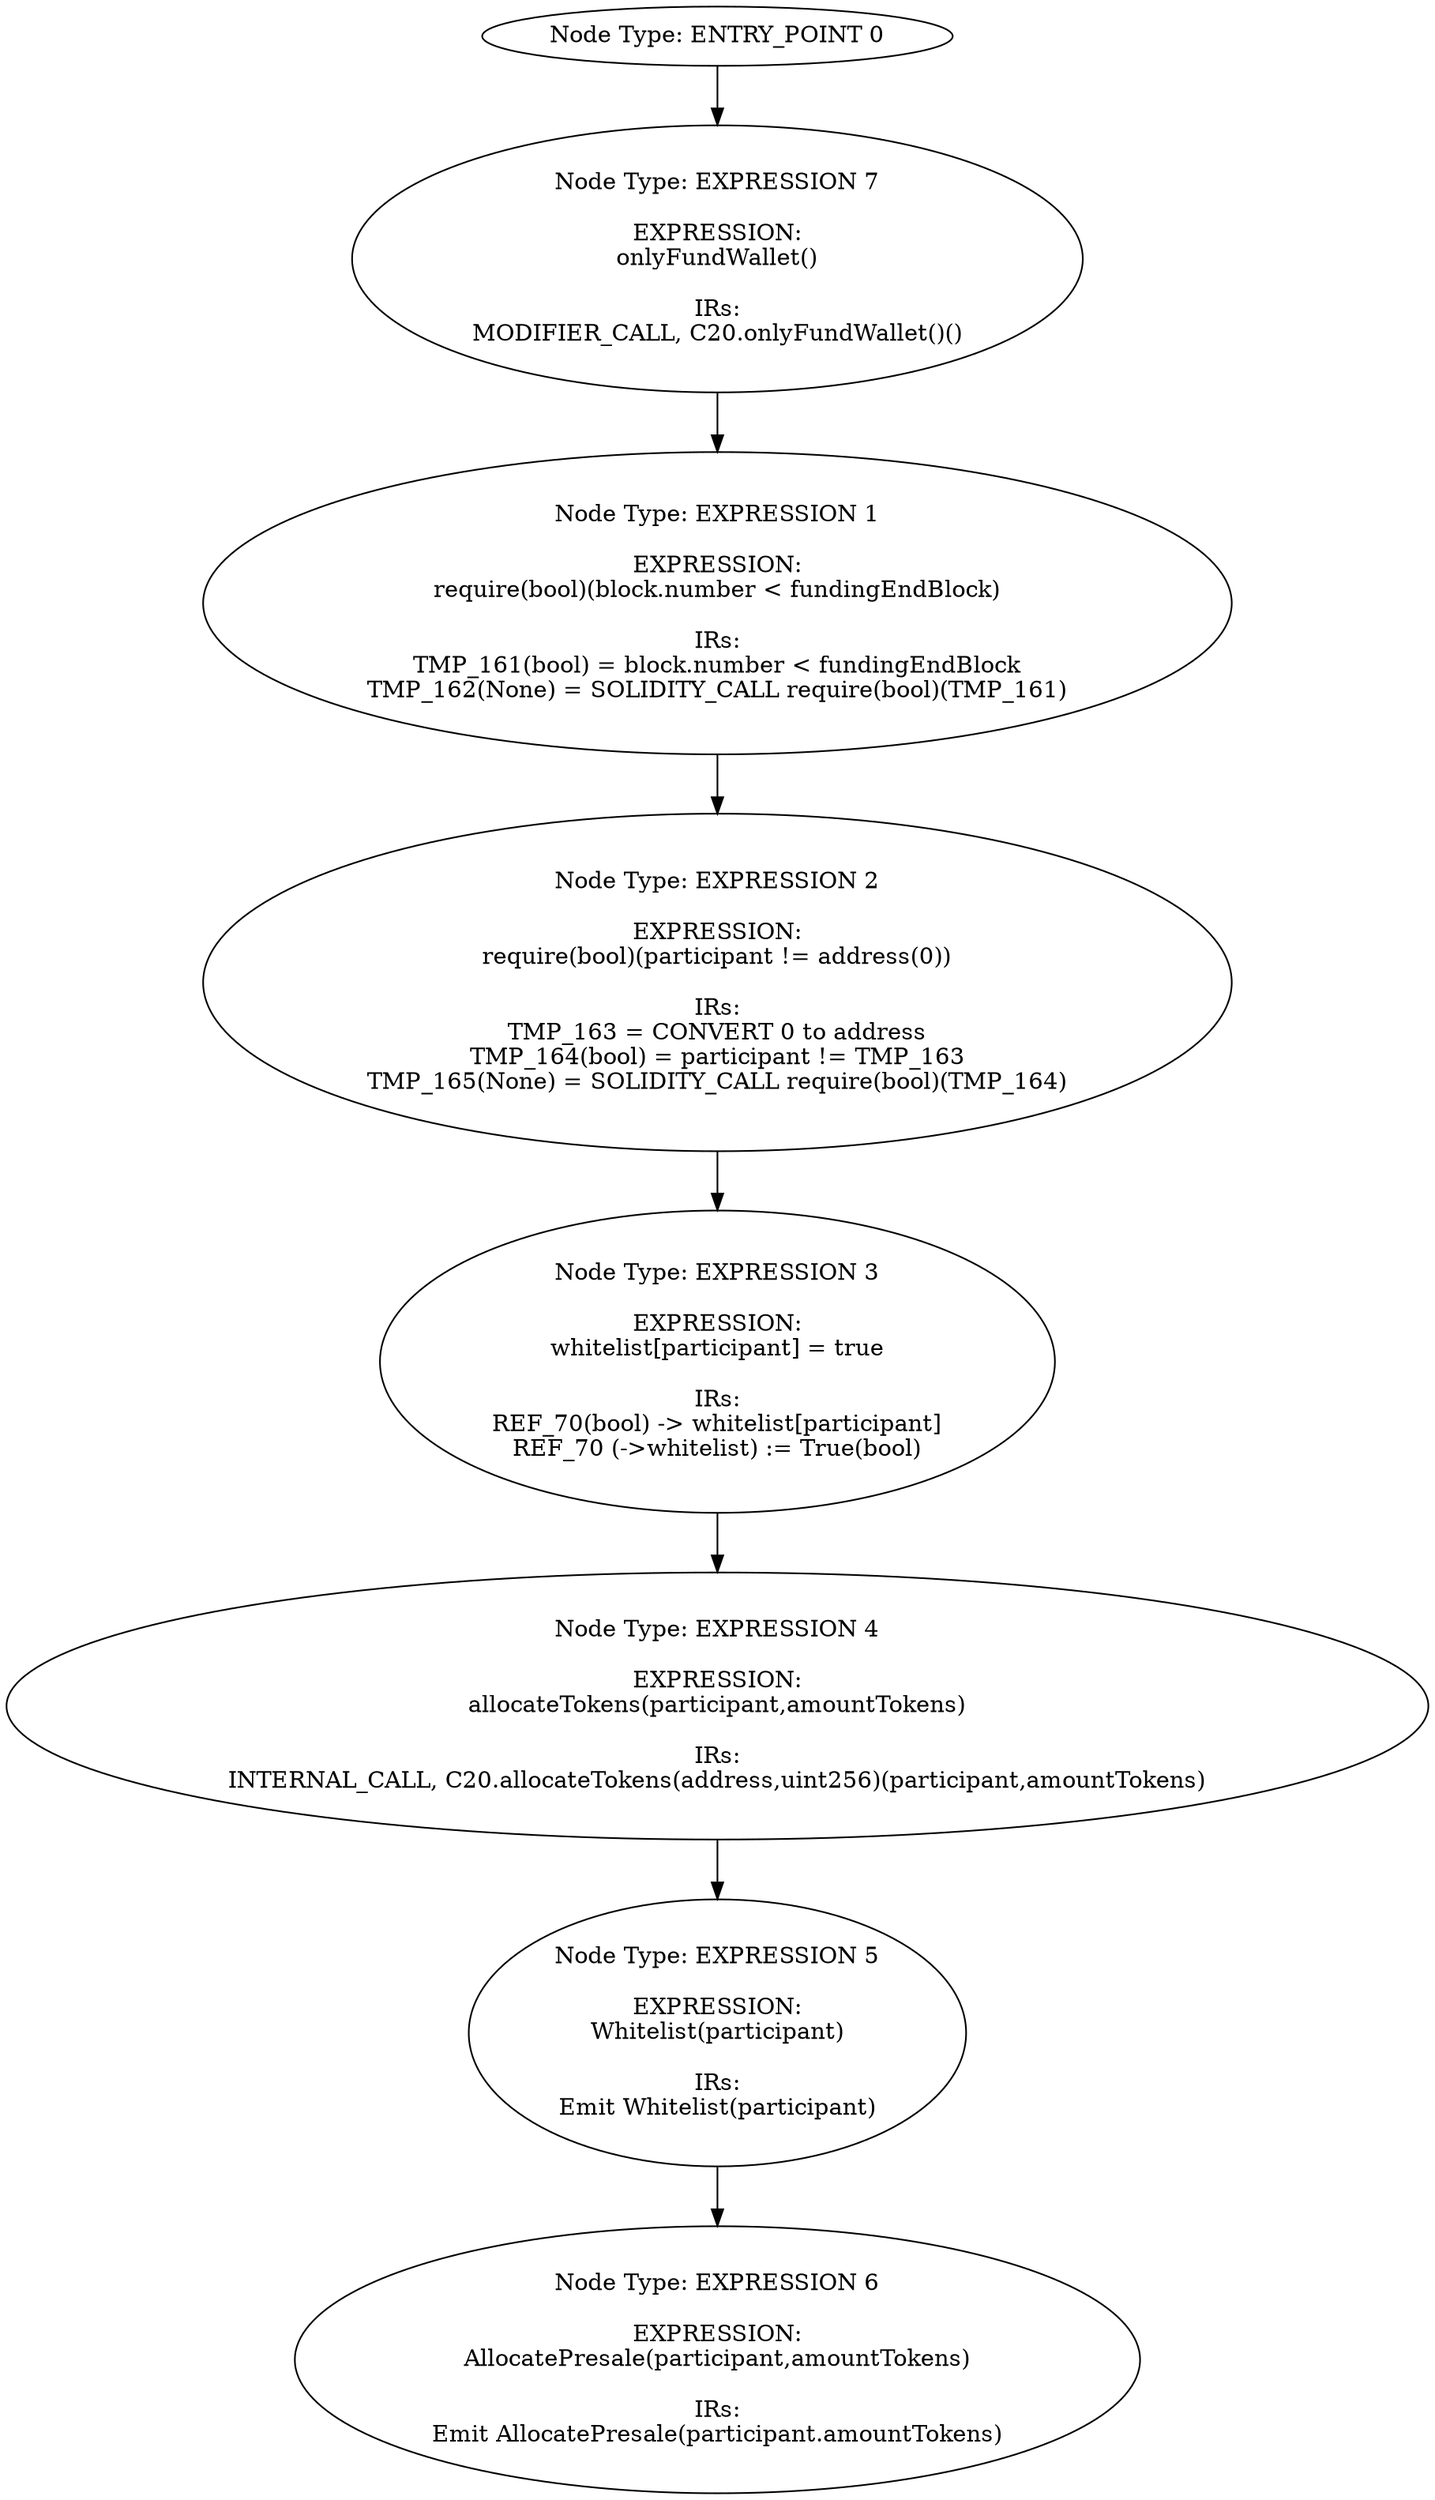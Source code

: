 digraph{
0[label="Node Type: ENTRY_POINT 0
"];
0->7;
1[label="Node Type: EXPRESSION 1

EXPRESSION:
require(bool)(block.number < fundingEndBlock)

IRs:
TMP_161(bool) = block.number < fundingEndBlock
TMP_162(None) = SOLIDITY_CALL require(bool)(TMP_161)"];
1->2;
2[label="Node Type: EXPRESSION 2

EXPRESSION:
require(bool)(participant != address(0))

IRs:
TMP_163 = CONVERT 0 to address
TMP_164(bool) = participant != TMP_163
TMP_165(None) = SOLIDITY_CALL require(bool)(TMP_164)"];
2->3;
3[label="Node Type: EXPRESSION 3

EXPRESSION:
whitelist[participant] = true

IRs:
REF_70(bool) -> whitelist[participant]
REF_70 (->whitelist) := True(bool)"];
3->4;
4[label="Node Type: EXPRESSION 4

EXPRESSION:
allocateTokens(participant,amountTokens)

IRs:
INTERNAL_CALL, C20.allocateTokens(address,uint256)(participant,amountTokens)"];
4->5;
5[label="Node Type: EXPRESSION 5

EXPRESSION:
Whitelist(participant)

IRs:
Emit Whitelist(participant)"];
5->6;
6[label="Node Type: EXPRESSION 6

EXPRESSION:
AllocatePresale(participant,amountTokens)

IRs:
Emit AllocatePresale(participant.amountTokens)"];
7[label="Node Type: EXPRESSION 7

EXPRESSION:
onlyFundWallet()

IRs:
MODIFIER_CALL, C20.onlyFundWallet()()"];
7->1;
}
